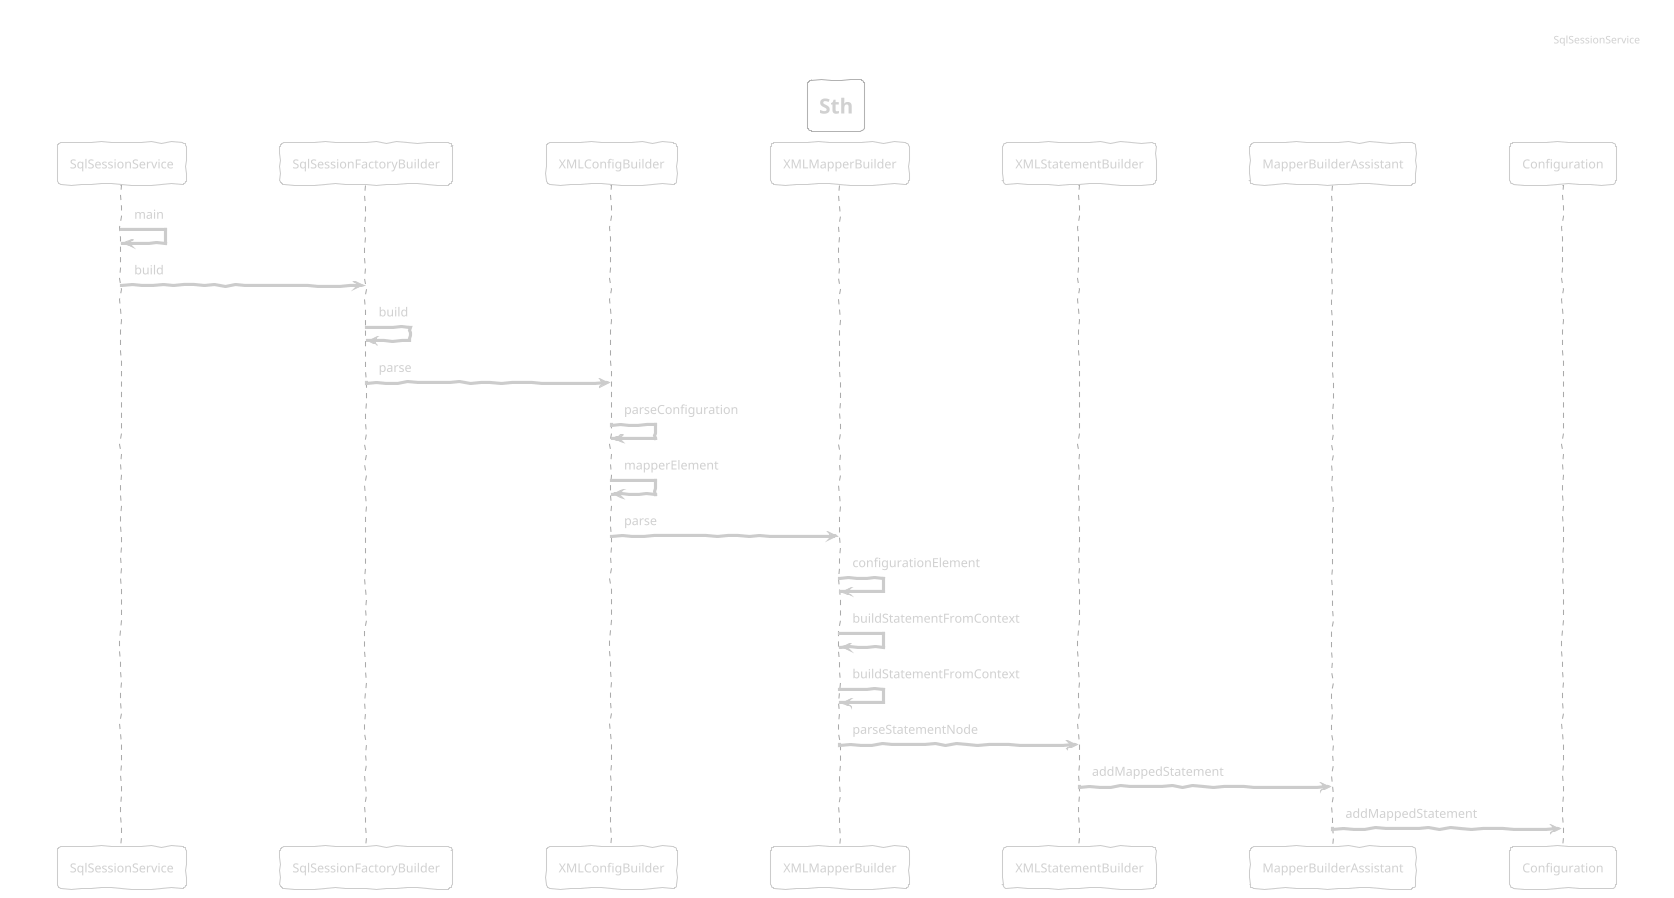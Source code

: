 @startuml
skinparam monochrome reverse
!theme sketchy-outline
title Sth
header SqlSessionService

SqlSessionService->SqlSessionService: main
SqlSessionService->SqlSessionFactoryBuilder: build
SqlSessionFactoryBuilder -> SqlSessionFactoryBuilder: build
SqlSessionFactoryBuilder -> XMLConfigBuilder: parse
XMLConfigBuilder -> XMLConfigBuilder: parseConfiguration
XMLConfigBuilder -> XMLConfigBuilder: mapperElement
XMLConfigBuilder -> XMLMapperBuilder: parse
XMLMapperBuilder -> XMLMapperBuilder: configurationElement
XMLMapperBuilder -> XMLMapperBuilder: buildStatementFromContext
XMLMapperBuilder -> XMLMapperBuilder: buildStatementFromContext
XMLMapperBuilder -> XMLStatementBuilder: parseStatementNode
XMLStatementBuilder -> MapperBuilderAssistant: addMappedStatement
MapperBuilderAssistant -> Configuration: addMappedStatement

@enduml